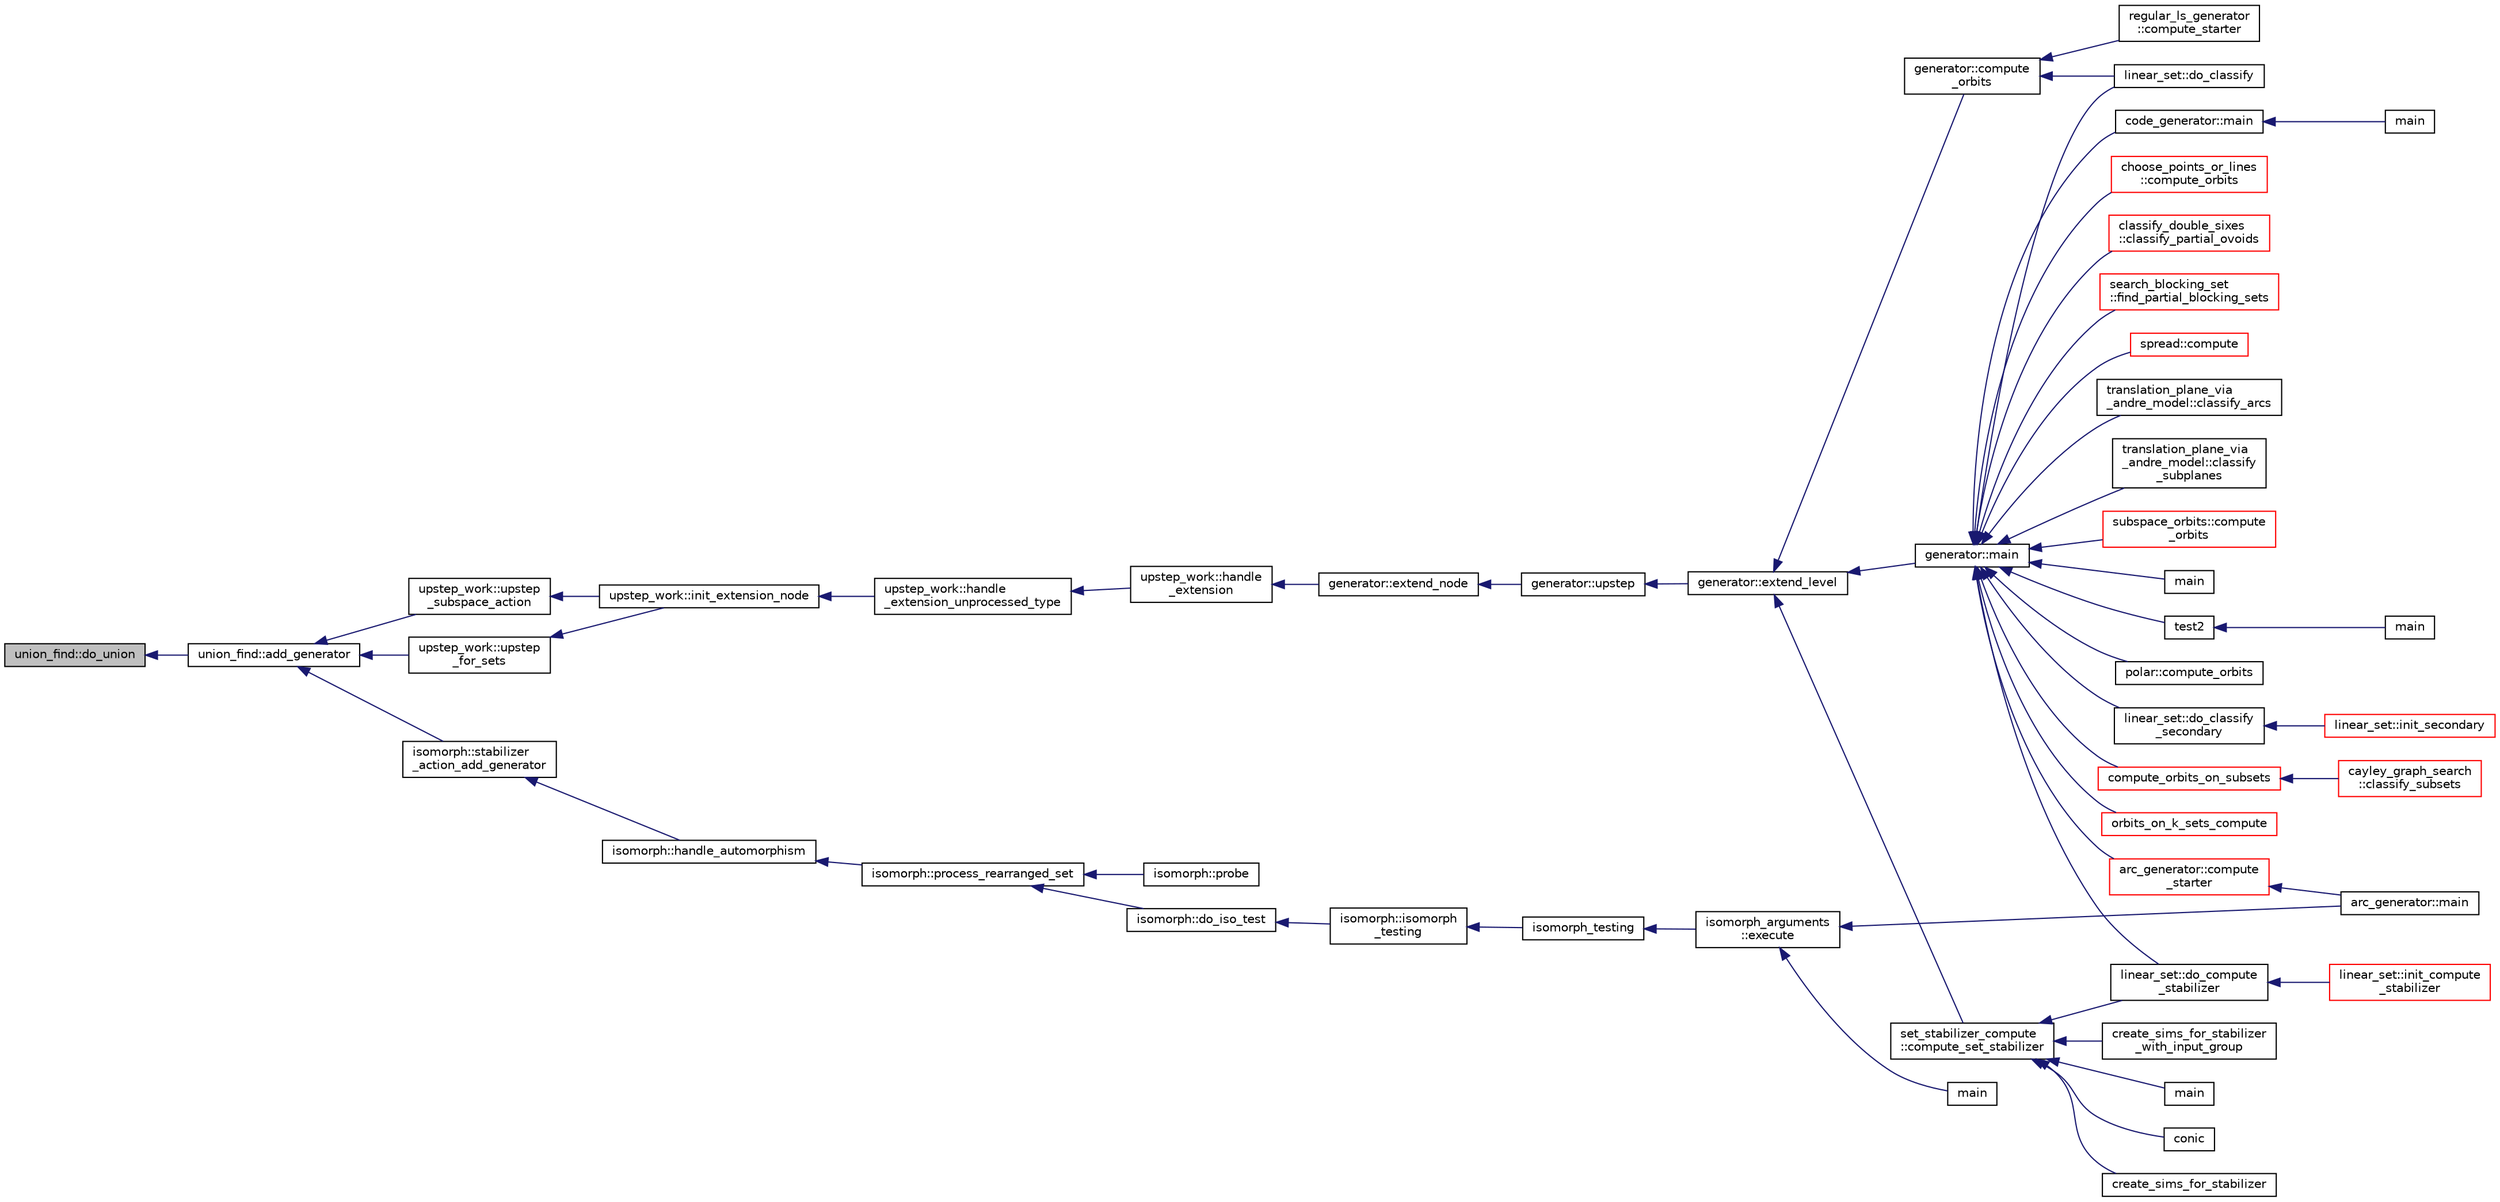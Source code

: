 digraph "union_find::do_union"
{
  edge [fontname="Helvetica",fontsize="10",labelfontname="Helvetica",labelfontsize="10"];
  node [fontname="Helvetica",fontsize="10",shape=record];
  rankdir="LR";
  Node284 [label="union_find::do_union",height=0.2,width=0.4,color="black", fillcolor="grey75", style="filled", fontcolor="black"];
  Node284 -> Node285 [dir="back",color="midnightblue",fontsize="10",style="solid",fontname="Helvetica"];
  Node285 [label="union_find::add_generator",height=0.2,width=0.4,color="black", fillcolor="white", style="filled",URL="$d1/dfb/classunion__find.html#a40d8a9f64ec55632cefd15df02bf7204"];
  Node285 -> Node286 [dir="back",color="midnightblue",fontsize="10",style="solid",fontname="Helvetica"];
  Node286 [label="upstep_work::upstep\l_for_sets",height=0.2,width=0.4,color="black", fillcolor="white", style="filled",URL="$d2/dd6/classupstep__work.html#acbfe3d5e23c38c3dc8f5908e0bc5bf1b"];
  Node286 -> Node287 [dir="back",color="midnightblue",fontsize="10",style="solid",fontname="Helvetica"];
  Node287 [label="upstep_work::init_extension_node",height=0.2,width=0.4,color="black", fillcolor="white", style="filled",URL="$d2/dd6/classupstep__work.html#ad74931a4c6dc97102d405a755433297d"];
  Node287 -> Node288 [dir="back",color="midnightblue",fontsize="10",style="solid",fontname="Helvetica"];
  Node288 [label="upstep_work::handle\l_extension_unprocessed_type",height=0.2,width=0.4,color="black", fillcolor="white", style="filled",URL="$d2/dd6/classupstep__work.html#a4687dfab87eb7d0646cb79008dd3d32d"];
  Node288 -> Node289 [dir="back",color="midnightblue",fontsize="10",style="solid",fontname="Helvetica"];
  Node289 [label="upstep_work::handle\l_extension",height=0.2,width=0.4,color="black", fillcolor="white", style="filled",URL="$d2/dd6/classupstep__work.html#ad8ba22a74e9884f92e11340b24e6a6d6"];
  Node289 -> Node290 [dir="back",color="midnightblue",fontsize="10",style="solid",fontname="Helvetica"];
  Node290 [label="generator::extend_node",height=0.2,width=0.4,color="black", fillcolor="white", style="filled",URL="$d7/d73/classgenerator.html#ac71fa071cf218f54cdd9306a541744ae"];
  Node290 -> Node291 [dir="back",color="midnightblue",fontsize="10",style="solid",fontname="Helvetica"];
  Node291 [label="generator::upstep",height=0.2,width=0.4,color="black", fillcolor="white", style="filled",URL="$d7/d73/classgenerator.html#ae0f2cebdabc821837f633656d7b0fdfe"];
  Node291 -> Node292 [dir="back",color="midnightblue",fontsize="10",style="solid",fontname="Helvetica"];
  Node292 [label="generator::extend_level",height=0.2,width=0.4,color="black", fillcolor="white", style="filled",URL="$d7/d73/classgenerator.html#a91b84d80ccec0cd2136bc221c30e0f8e"];
  Node292 -> Node293 [dir="back",color="midnightblue",fontsize="10",style="solid",fontname="Helvetica"];
  Node293 [label="set_stabilizer_compute\l::compute_set_stabilizer",height=0.2,width=0.4,color="black", fillcolor="white", style="filled",URL="$d8/dc6/classset__stabilizer__compute.html#ad4f92074322e98c7cd0ed5d4f8486b76"];
  Node293 -> Node294 [dir="back",color="midnightblue",fontsize="10",style="solid",fontname="Helvetica"];
  Node294 [label="main",height=0.2,width=0.4,color="black", fillcolor="white", style="filled",URL="$db/d67/test__hyperoval_8_c.html#a3c04138a5bfe5d72780bb7e82a18e627"];
  Node293 -> Node295 [dir="back",color="midnightblue",fontsize="10",style="solid",fontname="Helvetica"];
  Node295 [label="conic",height=0.2,width=0.4,color="black", fillcolor="white", style="filled",URL="$d4/de8/conic_8_c.html#a96def9474b981a9d5831a9b48d85d652"];
  Node293 -> Node296 [dir="back",color="midnightblue",fontsize="10",style="solid",fontname="Helvetica"];
  Node296 [label="linear_set::do_compute\l_stabilizer",height=0.2,width=0.4,color="black", fillcolor="white", style="filled",URL="$dd/d86/classlinear__set.html#ae8f58ded28fb5370f4459cca42b7463b"];
  Node296 -> Node297 [dir="back",color="midnightblue",fontsize="10",style="solid",fontname="Helvetica"];
  Node297 [label="linear_set::init_compute\l_stabilizer",height=0.2,width=0.4,color="red", fillcolor="white", style="filled",URL="$dd/d86/classlinear__set.html#a0cc3eaec1896fdc977b62e94623b055b"];
  Node293 -> Node299 [dir="back",color="midnightblue",fontsize="10",style="solid",fontname="Helvetica"];
  Node299 [label="create_sims_for_stabilizer",height=0.2,width=0.4,color="black", fillcolor="white", style="filled",URL="$d0/d76/tl__algebra__and__number__theory_8h.html#af2c67d225072549409be710ac3cd30f8"];
  Node293 -> Node300 [dir="back",color="midnightblue",fontsize="10",style="solid",fontname="Helvetica"];
  Node300 [label="create_sims_for_stabilizer\l_with_input_group",height=0.2,width=0.4,color="black", fillcolor="white", style="filled",URL="$d0/d76/tl__algebra__and__number__theory_8h.html#af5482567a8d6ba5c2fe593bf6f7f9a0f"];
  Node292 -> Node301 [dir="back",color="midnightblue",fontsize="10",style="solid",fontname="Helvetica"];
  Node301 [label="generator::compute\l_orbits",height=0.2,width=0.4,color="black", fillcolor="white", style="filled",URL="$d7/d73/classgenerator.html#a23989bc20ecaaed39c4119c758367f40"];
  Node301 -> Node302 [dir="back",color="midnightblue",fontsize="10",style="solid",fontname="Helvetica"];
  Node302 [label="regular_ls_generator\l::compute_starter",height=0.2,width=0.4,color="black", fillcolor="white", style="filled",URL="$d2/dd8/classregular__ls__generator.html#aa38907741058694a73194b02ceb4a53d"];
  Node301 -> Node303 [dir="back",color="midnightblue",fontsize="10",style="solid",fontname="Helvetica"];
  Node303 [label="linear_set::do_classify",height=0.2,width=0.4,color="black", fillcolor="white", style="filled",URL="$dd/d86/classlinear__set.html#a3eb2dbce7fa8b71901dfc12f288ddd0c"];
  Node292 -> Node304 [dir="back",color="midnightblue",fontsize="10",style="solid",fontname="Helvetica"];
  Node304 [label="generator::main",height=0.2,width=0.4,color="black", fillcolor="white", style="filled",URL="$d7/d73/classgenerator.html#a01abff8e9f231bf0d82e2e8e0061f242"];
  Node304 -> Node305 [dir="back",color="midnightblue",fontsize="10",style="solid",fontname="Helvetica"];
  Node305 [label="main",height=0.2,width=0.4,color="black", fillcolor="white", style="filled",URL="$d2/d11/codes_8h.html#a217dbf8b442f20279ea00b898af96f52"];
  Node304 -> Node306 [dir="back",color="midnightblue",fontsize="10",style="solid",fontname="Helvetica"];
  Node306 [label="code_generator::main",height=0.2,width=0.4,color="black", fillcolor="white", style="filled",URL="$db/d37/classcode__generator.html#ab3cf3a306e4032c2b471ac95321c599f"];
  Node306 -> Node307 [dir="back",color="midnightblue",fontsize="10",style="solid",fontname="Helvetica"];
  Node307 [label="main",height=0.2,width=0.4,color="black", fillcolor="white", style="filled",URL="$d4/d4f/codes_8_c.html#a217dbf8b442f20279ea00b898af96f52"];
  Node304 -> Node308 [dir="back",color="midnightblue",fontsize="10",style="solid",fontname="Helvetica"];
  Node308 [label="test2",height=0.2,width=0.4,color="black", fillcolor="white", style="filled",URL="$d9/db0/factor__space_8_c.html#a39d73a812e5fd8f1bc111e948368cb10"];
  Node308 -> Node309 [dir="back",color="midnightblue",fontsize="10",style="solid",fontname="Helvetica"];
  Node309 [label="main",height=0.2,width=0.4,color="black", fillcolor="white", style="filled",URL="$d9/db0/factor__space_8_c.html#a3c04138a5bfe5d72780bb7e82a18e627"];
  Node304 -> Node310 [dir="back",color="midnightblue",fontsize="10",style="solid",fontname="Helvetica"];
  Node310 [label="polar::compute_orbits",height=0.2,width=0.4,color="black", fillcolor="white", style="filled",URL="$da/d1c/classpolar.html#ac4c3c4f95d14c74ff4a3ec3f3479a1da"];
  Node304 -> Node303 [dir="back",color="midnightblue",fontsize="10",style="solid",fontname="Helvetica"];
  Node304 -> Node311 [dir="back",color="midnightblue",fontsize="10",style="solid",fontname="Helvetica"];
  Node311 [label="linear_set::do_classify\l_secondary",height=0.2,width=0.4,color="black", fillcolor="white", style="filled",URL="$dd/d86/classlinear__set.html#a47eb7f9995f3343abd3bdfbf9a9a9162"];
  Node311 -> Node312 [dir="back",color="midnightblue",fontsize="10",style="solid",fontname="Helvetica"];
  Node312 [label="linear_set::init_secondary",height=0.2,width=0.4,color="red", fillcolor="white", style="filled",URL="$dd/d86/classlinear__set.html#a7bf8cd7805559b5762921687a7c1ed97"];
  Node304 -> Node296 [dir="back",color="midnightblue",fontsize="10",style="solid",fontname="Helvetica"];
  Node304 -> Node314 [dir="back",color="midnightblue",fontsize="10",style="solid",fontname="Helvetica"];
  Node314 [label="compute_orbits_on_subsets",height=0.2,width=0.4,color="red", fillcolor="white", style="filled",URL="$d3/d35/snakes__and__ladders__global_8_c.html#af33697aede0480110b1227f727252637"];
  Node314 -> Node315 [dir="back",color="midnightblue",fontsize="10",style="solid",fontname="Helvetica"];
  Node315 [label="cayley_graph_search\l::classify_subsets",height=0.2,width=0.4,color="red", fillcolor="white", style="filled",URL="$de/dae/classcayley__graph__search.html#a4cf8a90752e018a281481ac80ad52c4b"];
  Node304 -> Node332 [dir="back",color="midnightblue",fontsize="10",style="solid",fontname="Helvetica"];
  Node332 [label="orbits_on_k_sets_compute",height=0.2,width=0.4,color="red", fillcolor="white", style="filled",URL="$d3/d35/snakes__and__ladders__global_8_c.html#a96743526b15703539d544499276aaa71"];
  Node304 -> Node343 [dir="back",color="midnightblue",fontsize="10",style="solid",fontname="Helvetica"];
  Node343 [label="arc_generator::compute\l_starter",height=0.2,width=0.4,color="red", fillcolor="white", style="filled",URL="$d4/d21/classarc__generator.html#aad1dcec3a1c302e743d574bd1ac857d9"];
  Node343 -> Node342 [dir="back",color="midnightblue",fontsize="10",style="solid",fontname="Helvetica"];
  Node342 [label="arc_generator::main",height=0.2,width=0.4,color="black", fillcolor="white", style="filled",URL="$d4/d21/classarc__generator.html#ad80140b51b165dad1fe6ab232be7829a"];
  Node304 -> Node348 [dir="back",color="midnightblue",fontsize="10",style="solid",fontname="Helvetica"];
  Node348 [label="choose_points_or_lines\l::compute_orbits",height=0.2,width=0.4,color="red", fillcolor="white", style="filled",URL="$d6/d75/classchoose__points__or__lines.html#adc353e2d41dc8a39563322c8cdd85f61"];
  Node304 -> Node350 [dir="back",color="midnightblue",fontsize="10",style="solid",fontname="Helvetica"];
  Node350 [label="classify_double_sixes\l::classify_partial_ovoids",height=0.2,width=0.4,color="red", fillcolor="white", style="filled",URL="$dd/d23/classclassify__double__sixes.html#a2253fca143a0e8a3e39655eb05668ae9"];
  Node304 -> Node352 [dir="back",color="midnightblue",fontsize="10",style="solid",fontname="Helvetica"];
  Node352 [label="search_blocking_set\l::find_partial_blocking_sets",height=0.2,width=0.4,color="red", fillcolor="white", style="filled",URL="$dc/d36/classsearch__blocking__set.html#ad3fdb3d356db75a02c406bc9d4e9e9b6"];
  Node304 -> Node354 [dir="back",color="midnightblue",fontsize="10",style="solid",fontname="Helvetica"];
  Node354 [label="spread::compute",height=0.2,width=0.4,color="red", fillcolor="white", style="filled",URL="$da/dc1/classspread.html#a9674466d3e03b8dad79882299c638a21"];
  Node304 -> Node356 [dir="back",color="midnightblue",fontsize="10",style="solid",fontname="Helvetica"];
  Node356 [label="translation_plane_via\l_andre_model::classify_arcs",height=0.2,width=0.4,color="black", fillcolor="white", style="filled",URL="$d1/dcc/classtranslation__plane__via__andre__model.html#ac8f002e812a8b152d41e806688601c5e"];
  Node304 -> Node357 [dir="back",color="midnightblue",fontsize="10",style="solid",fontname="Helvetica"];
  Node357 [label="translation_plane_via\l_andre_model::classify\l_subplanes",height=0.2,width=0.4,color="black", fillcolor="white", style="filled",URL="$d1/dcc/classtranslation__plane__via__andre__model.html#a794fefa95f0a7f7b887133375988ee55"];
  Node304 -> Node358 [dir="back",color="midnightblue",fontsize="10",style="solid",fontname="Helvetica"];
  Node358 [label="subspace_orbits::compute\l_orbits",height=0.2,width=0.4,color="red", fillcolor="white", style="filled",URL="$d2/d9f/classsubspace__orbits.html#a2778f8d49cde1675de1ef6acfe180b63"];
  Node285 -> Node360 [dir="back",color="midnightblue",fontsize="10",style="solid",fontname="Helvetica"];
  Node360 [label="upstep_work::upstep\l_subspace_action",height=0.2,width=0.4,color="black", fillcolor="white", style="filled",URL="$d2/dd6/classupstep__work.html#afd45c862c93f460a2e523f074d024529"];
  Node360 -> Node287 [dir="back",color="midnightblue",fontsize="10",style="solid",fontname="Helvetica"];
  Node285 -> Node361 [dir="back",color="midnightblue",fontsize="10",style="solid",fontname="Helvetica"];
  Node361 [label="isomorph::stabilizer\l_action_add_generator",height=0.2,width=0.4,color="black", fillcolor="white", style="filled",URL="$d3/d5f/classisomorph.html#ae91af86c9c82cf9c5c7ee24a60e59460"];
  Node361 -> Node362 [dir="back",color="midnightblue",fontsize="10",style="solid",fontname="Helvetica"];
  Node362 [label="isomorph::handle_automorphism",height=0.2,width=0.4,color="black", fillcolor="white", style="filled",URL="$d3/d5f/classisomorph.html#a95e0ae39f992234f7cbeb6f1d57d82df"];
  Node362 -> Node363 [dir="back",color="midnightblue",fontsize="10",style="solid",fontname="Helvetica"];
  Node363 [label="isomorph::process_rearranged_set",height=0.2,width=0.4,color="black", fillcolor="white", style="filled",URL="$d3/d5f/classisomorph.html#a7767fd5f1da6dfd7f93810be99ba4ab6"];
  Node363 -> Node364 [dir="back",color="midnightblue",fontsize="10",style="solid",fontname="Helvetica"];
  Node364 [label="isomorph::probe",height=0.2,width=0.4,color="black", fillcolor="white", style="filled",URL="$d3/d5f/classisomorph.html#a9cb6fed7b6ac639d886b117a1f454441"];
  Node363 -> Node365 [dir="back",color="midnightblue",fontsize="10",style="solid",fontname="Helvetica"];
  Node365 [label="isomorph::do_iso_test",height=0.2,width=0.4,color="black", fillcolor="white", style="filled",URL="$d3/d5f/classisomorph.html#a51fc3bf5cc3a99282a489b2df37ee24e"];
  Node365 -> Node366 [dir="back",color="midnightblue",fontsize="10",style="solid",fontname="Helvetica"];
  Node366 [label="isomorph::isomorph\l_testing",height=0.2,width=0.4,color="black", fillcolor="white", style="filled",URL="$d3/d5f/classisomorph.html#ad7945ec94ba0ba16953482edfaa4da6e"];
  Node366 -> Node367 [dir="back",color="midnightblue",fontsize="10",style="solid",fontname="Helvetica"];
  Node367 [label="isomorph_testing",height=0.2,width=0.4,color="black", fillcolor="white", style="filled",URL="$d4/d7e/isomorph__global_8_c.html#a5a73cbe9f89c4727f086482ee2d238f9"];
  Node367 -> Node340 [dir="back",color="midnightblue",fontsize="10",style="solid",fontname="Helvetica"];
  Node340 [label="isomorph_arguments\l::execute",height=0.2,width=0.4,color="black", fillcolor="white", style="filled",URL="$d5/de4/classisomorph__arguments.html#aa85e472d14906abdd5672dc66027583e"];
  Node340 -> Node341 [dir="back",color="midnightblue",fontsize="10",style="solid",fontname="Helvetica"];
  Node341 [label="main",height=0.2,width=0.4,color="black", fillcolor="white", style="filled",URL="$d1/d5e/blt__main_8_c.html#a217dbf8b442f20279ea00b898af96f52"];
  Node340 -> Node342 [dir="back",color="midnightblue",fontsize="10",style="solid",fontname="Helvetica"];
}
